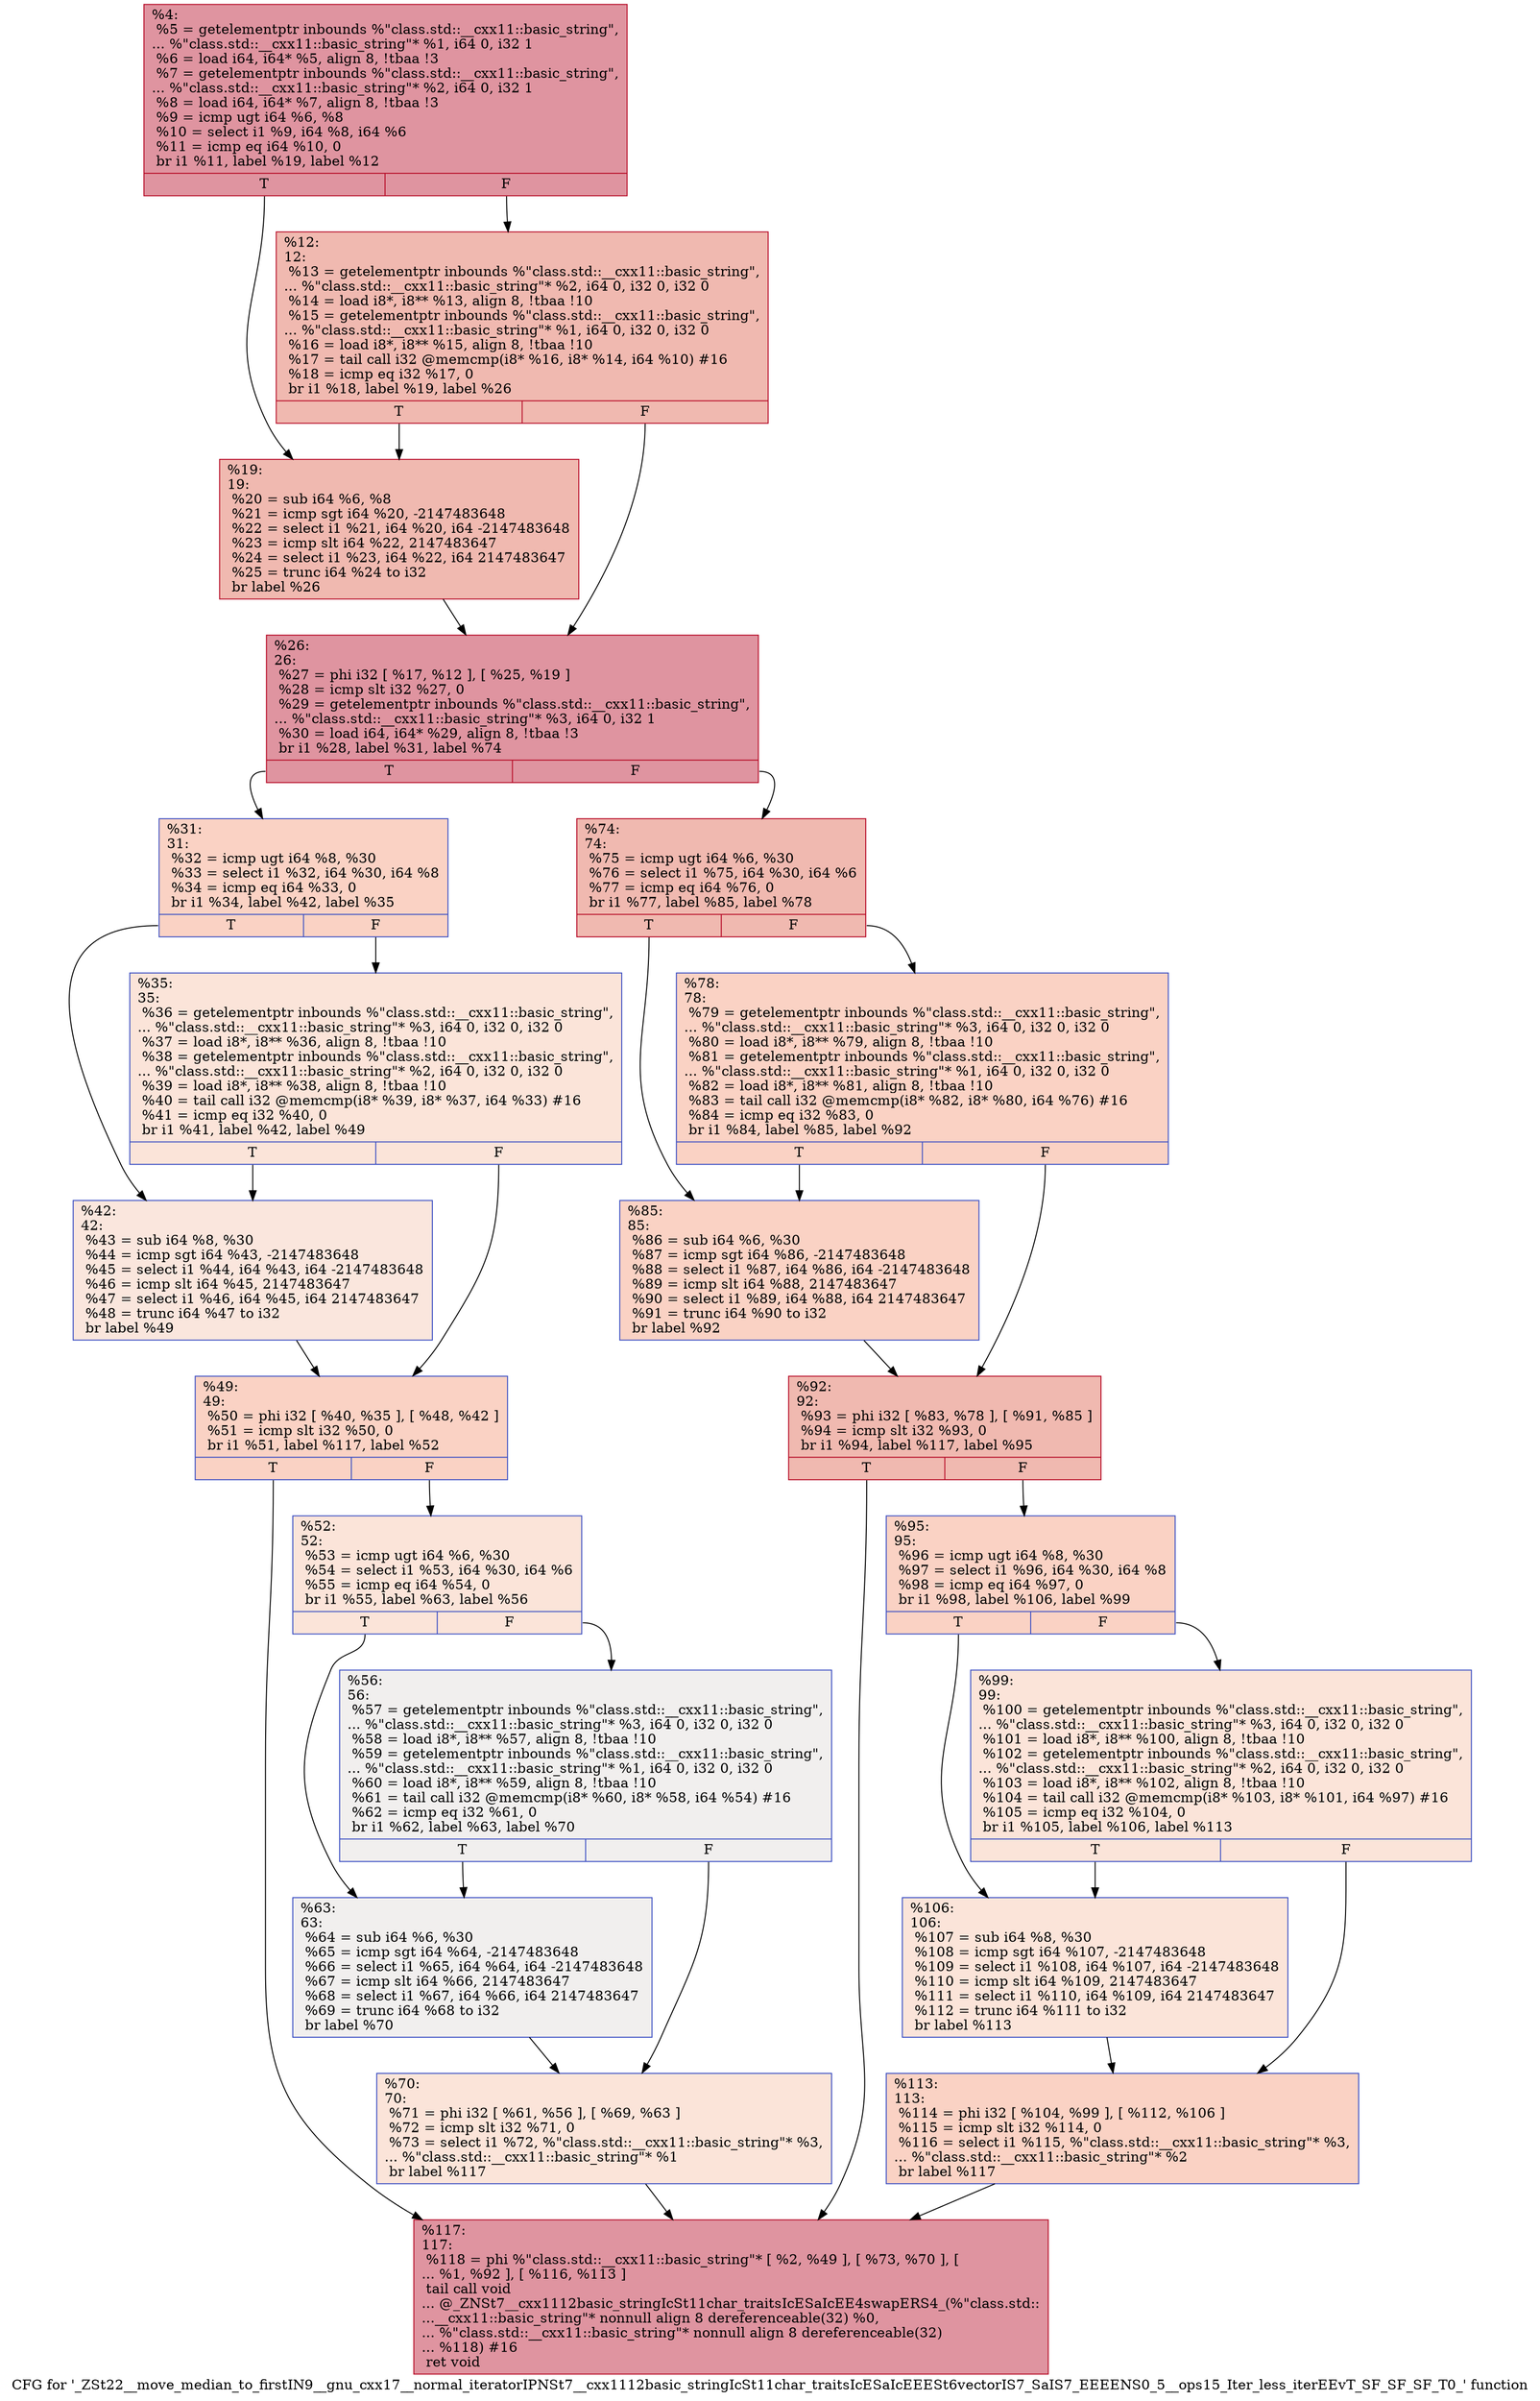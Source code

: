 digraph "CFG for '_ZSt22__move_median_to_firstIN9__gnu_cxx17__normal_iteratorIPNSt7__cxx1112basic_stringIcSt11char_traitsIcESaIcEEESt6vectorIS7_SaIS7_EEEENS0_5__ops15_Iter_less_iterEEvT_SF_SF_SF_T0_' function" {
	label="CFG for '_ZSt22__move_median_to_firstIN9__gnu_cxx17__normal_iteratorIPNSt7__cxx1112basic_stringIcSt11char_traitsIcESaIcEEESt6vectorIS7_SaIS7_EEEENS0_5__ops15_Iter_less_iterEEvT_SF_SF_SF_T0_' function";

	Node0x5599fb415110 [shape=record,color="#b70d28ff", style=filled, fillcolor="#b70d2870",label="{%4:\l  %5 = getelementptr inbounds %\"class.std::__cxx11::basic_string\",\l... %\"class.std::__cxx11::basic_string\"* %1, i64 0, i32 1\l  %6 = load i64, i64* %5, align 8, !tbaa !3\l  %7 = getelementptr inbounds %\"class.std::__cxx11::basic_string\",\l... %\"class.std::__cxx11::basic_string\"* %2, i64 0, i32 1\l  %8 = load i64, i64* %7, align 8, !tbaa !3\l  %9 = icmp ugt i64 %6, %8\l  %10 = select i1 %9, i64 %8, i64 %6\l  %11 = icmp eq i64 %10, 0\l  br i1 %11, label %19, label %12\l|{<s0>T|<s1>F}}"];
	Node0x5599fb415110:s0 -> Node0x5599fb415160;
	Node0x5599fb415110:s1 -> Node0x5599fb415460;
	Node0x5599fb415460 [shape=record,color="#b70d28ff", style=filled, fillcolor="#de614d70",label="{%12:\l12:                                               \l  %13 = getelementptr inbounds %\"class.std::__cxx11::basic_string\",\l... %\"class.std::__cxx11::basic_string\"* %2, i64 0, i32 0, i32 0\l  %14 = load i8*, i8** %13, align 8, !tbaa !10\l  %15 = getelementptr inbounds %\"class.std::__cxx11::basic_string\",\l... %\"class.std::__cxx11::basic_string\"* %1, i64 0, i32 0, i32 0\l  %16 = load i8*, i8** %15, align 8, !tbaa !10\l  %17 = tail call i32 @memcmp(i8* %16, i8* %14, i64 %10) #16\l  %18 = icmp eq i32 %17, 0\l  br i1 %18, label %19, label %26\l|{<s0>T|<s1>F}}"];
	Node0x5599fb415460:s0 -> Node0x5599fb415160;
	Node0x5599fb415460:s1 -> Node0x5599fb415950;
	Node0x5599fb415160 [shape=record,color="#b70d28ff", style=filled, fillcolor="#de614d70",label="{%19:\l19:                                               \l  %20 = sub i64 %6, %8\l  %21 = icmp sgt i64 %20, -2147483648\l  %22 = select i1 %21, i64 %20, i64 -2147483648\l  %23 = icmp slt i64 %22, 2147483647\l  %24 = select i1 %23, i64 %22, i64 2147483647\l  %25 = trunc i64 %24 to i32\l  br label %26\l}"];
	Node0x5599fb415160 -> Node0x5599fb415950;
	Node0x5599fb415950 [shape=record,color="#b70d28ff", style=filled, fillcolor="#b70d2870",label="{%26:\l26:                                               \l  %27 = phi i32 [ %17, %12 ], [ %25, %19 ]\l  %28 = icmp slt i32 %27, 0\l  %29 = getelementptr inbounds %\"class.std::__cxx11::basic_string\",\l... %\"class.std::__cxx11::basic_string\"* %3, i64 0, i32 1\l  %30 = load i64, i64* %29, align 8, !tbaa !3\l  br i1 %28, label %31, label %74\l|{<s0>T|<s1>F}}"];
	Node0x5599fb415950:s0 -> Node0x5599fb415f90;
	Node0x5599fb415950:s1 -> Node0x5599fb415fe0;
	Node0x5599fb415f90 [shape=record,color="#3d50c3ff", style=filled, fillcolor="#f4987a70",label="{%31:\l31:                                               \l  %32 = icmp ugt i64 %8, %30\l  %33 = select i1 %32, i64 %30, i64 %8\l  %34 = icmp eq i64 %33, 0\l  br i1 %34, label %42, label %35\l|{<s0>T|<s1>F}}"];
	Node0x5599fb415f90:s0 -> Node0x5599fb4162b0;
	Node0x5599fb415f90:s1 -> Node0x5599fb416300;
	Node0x5599fb416300 [shape=record,color="#3d50c3ff", style=filled, fillcolor="#f5c1a970",label="{%35:\l35:                                               \l  %36 = getelementptr inbounds %\"class.std::__cxx11::basic_string\",\l... %\"class.std::__cxx11::basic_string\"* %3, i64 0, i32 0, i32 0\l  %37 = load i8*, i8** %36, align 8, !tbaa !10\l  %38 = getelementptr inbounds %\"class.std::__cxx11::basic_string\",\l... %\"class.std::__cxx11::basic_string\"* %2, i64 0, i32 0, i32 0\l  %39 = load i8*, i8** %38, align 8, !tbaa !10\l  %40 = tail call i32 @memcmp(i8* %39, i8* %37, i64 %33) #16\l  %41 = icmp eq i32 %40, 0\l  br i1 %41, label %42, label %49\l|{<s0>T|<s1>F}}"];
	Node0x5599fb416300:s0 -> Node0x5599fb4162b0;
	Node0x5599fb416300:s1 -> Node0x5599fb416880;
	Node0x5599fb4162b0 [shape=record,color="#3d50c3ff", style=filled, fillcolor="#f3c7b170",label="{%42:\l42:                                               \l  %43 = sub i64 %8, %30\l  %44 = icmp sgt i64 %43, -2147483648\l  %45 = select i1 %44, i64 %43, i64 -2147483648\l  %46 = icmp slt i64 %45, 2147483647\l  %47 = select i1 %46, i64 %45, i64 2147483647\l  %48 = trunc i64 %47 to i32\l  br label %49\l}"];
	Node0x5599fb4162b0 -> Node0x5599fb416880;
	Node0x5599fb416880 [shape=record,color="#3d50c3ff", style=filled, fillcolor="#f4987a70",label="{%49:\l49:                                               \l  %50 = phi i32 [ %40, %35 ], [ %48, %42 ]\l  %51 = icmp slt i32 %50, 0\l  br i1 %51, label %117, label %52\l|{<s0>T|<s1>F}}"];
	Node0x5599fb416880:s0 -> Node0x5599fb416e50;
	Node0x5599fb416880:s1 -> Node0x5599fb416ea0;
	Node0x5599fb416ea0 [shape=record,color="#3d50c3ff", style=filled, fillcolor="#f5c1a970",label="{%52:\l52:                                               \l  %53 = icmp ugt i64 %6, %30\l  %54 = select i1 %53, i64 %30, i64 %6\l  %55 = icmp eq i64 %54, 0\l  br i1 %55, label %63, label %56\l|{<s0>T|<s1>F}}"];
	Node0x5599fb416ea0:s0 -> Node0x5599fb417170;
	Node0x5599fb416ea0:s1 -> Node0x5599fb4171c0;
	Node0x5599fb4171c0 [shape=record,color="#3d50c3ff", style=filled, fillcolor="#e0dbd870",label="{%56:\l56:                                               \l  %57 = getelementptr inbounds %\"class.std::__cxx11::basic_string\",\l... %\"class.std::__cxx11::basic_string\"* %3, i64 0, i32 0, i32 0\l  %58 = load i8*, i8** %57, align 8, !tbaa !10\l  %59 = getelementptr inbounds %\"class.std::__cxx11::basic_string\",\l... %\"class.std::__cxx11::basic_string\"* %1, i64 0, i32 0, i32 0\l  %60 = load i8*, i8** %59, align 8, !tbaa !10\l  %61 = tail call i32 @memcmp(i8* %60, i8* %58, i64 %54) #16\l  %62 = icmp eq i32 %61, 0\l  br i1 %62, label %63, label %70\l|{<s0>T|<s1>F}}"];
	Node0x5599fb4171c0:s0 -> Node0x5599fb417170;
	Node0x5599fb4171c0:s1 -> Node0x5599fb417740;
	Node0x5599fb417170 [shape=record,color="#3d50c3ff", style=filled, fillcolor="#e0dbd870",label="{%63:\l63:                                               \l  %64 = sub i64 %6, %30\l  %65 = icmp sgt i64 %64, -2147483648\l  %66 = select i1 %65, i64 %64, i64 -2147483648\l  %67 = icmp slt i64 %66, 2147483647\l  %68 = select i1 %67, i64 %66, i64 2147483647\l  %69 = trunc i64 %68 to i32\l  br label %70\l}"];
	Node0x5599fb417170 -> Node0x5599fb417740;
	Node0x5599fb417740 [shape=record,color="#3d50c3ff", style=filled, fillcolor="#f5c1a970",label="{%70:\l70:                                               \l  %71 = phi i32 [ %61, %56 ], [ %69, %63 ]\l  %72 = icmp slt i32 %71, 0\l  %73 = select i1 %72, %\"class.std::__cxx11::basic_string\"* %3,\l... %\"class.std::__cxx11::basic_string\"* %1\l  br label %117\l}"];
	Node0x5599fb417740 -> Node0x5599fb416e50;
	Node0x5599fb415fe0 [shape=record,color="#b70d28ff", style=filled, fillcolor="#de614d70",label="{%74:\l74:                                               \l  %75 = icmp ugt i64 %6, %30\l  %76 = select i1 %75, i64 %30, i64 %6\l  %77 = icmp eq i64 %76, 0\l  br i1 %77, label %85, label %78\l|{<s0>T|<s1>F}}"];
	Node0x5599fb415fe0:s0 -> Node0x5599fb418060;
	Node0x5599fb415fe0:s1 -> Node0x5599fb4180b0;
	Node0x5599fb4180b0 [shape=record,color="#3d50c3ff", style=filled, fillcolor="#f4987a70",label="{%78:\l78:                                               \l  %79 = getelementptr inbounds %\"class.std::__cxx11::basic_string\",\l... %\"class.std::__cxx11::basic_string\"* %3, i64 0, i32 0, i32 0\l  %80 = load i8*, i8** %79, align 8, !tbaa !10\l  %81 = getelementptr inbounds %\"class.std::__cxx11::basic_string\",\l... %\"class.std::__cxx11::basic_string\"* %1, i64 0, i32 0, i32 0\l  %82 = load i8*, i8** %81, align 8, !tbaa !10\l  %83 = tail call i32 @memcmp(i8* %82, i8* %80, i64 %76) #16\l  %84 = icmp eq i32 %83, 0\l  br i1 %84, label %85, label %92\l|{<s0>T|<s1>F}}"];
	Node0x5599fb4180b0:s0 -> Node0x5599fb418060;
	Node0x5599fb4180b0:s1 -> Node0x5599fb418630;
	Node0x5599fb418060 [shape=record,color="#3d50c3ff", style=filled, fillcolor="#f4987a70",label="{%85:\l85:                                               \l  %86 = sub i64 %6, %30\l  %87 = icmp sgt i64 %86, -2147483648\l  %88 = select i1 %87, i64 %86, i64 -2147483648\l  %89 = icmp slt i64 %88, 2147483647\l  %90 = select i1 %89, i64 %88, i64 2147483647\l  %91 = trunc i64 %90 to i32\l  br label %92\l}"];
	Node0x5599fb418060 -> Node0x5599fb418630;
	Node0x5599fb418630 [shape=record,color="#b70d28ff", style=filled, fillcolor="#de614d70",label="{%92:\l92:                                               \l  %93 = phi i32 [ %83, %78 ], [ %91, %85 ]\l  %94 = icmp slt i32 %93, 0\l  br i1 %94, label %117, label %95\l|{<s0>T|<s1>F}}"];
	Node0x5599fb418630:s0 -> Node0x5599fb416e50;
	Node0x5599fb418630:s1 -> Node0x5599fb418c60;
	Node0x5599fb418c60 [shape=record,color="#3d50c3ff", style=filled, fillcolor="#f4987a70",label="{%95:\l95:                                               \l  %96 = icmp ugt i64 %8, %30\l  %97 = select i1 %96, i64 %30, i64 %8\l  %98 = icmp eq i64 %97, 0\l  br i1 %98, label %106, label %99\l|{<s0>T|<s1>F}}"];
	Node0x5599fb418c60:s0 -> Node0x5599fb418f30;
	Node0x5599fb418c60:s1 -> Node0x5599fb418f80;
	Node0x5599fb418f80 [shape=record,color="#3d50c3ff", style=filled, fillcolor="#f5c1a970",label="{%99:\l99:                                               \l  %100 = getelementptr inbounds %\"class.std::__cxx11::basic_string\",\l... %\"class.std::__cxx11::basic_string\"* %3, i64 0, i32 0, i32 0\l  %101 = load i8*, i8** %100, align 8, !tbaa !10\l  %102 = getelementptr inbounds %\"class.std::__cxx11::basic_string\",\l... %\"class.std::__cxx11::basic_string\"* %2, i64 0, i32 0, i32 0\l  %103 = load i8*, i8** %102, align 8, !tbaa !10\l  %104 = tail call i32 @memcmp(i8* %103, i8* %101, i64 %97) #16\l  %105 = icmp eq i32 %104, 0\l  br i1 %105, label %106, label %113\l|{<s0>T|<s1>F}}"];
	Node0x5599fb418f80:s0 -> Node0x5599fb418f30;
	Node0x5599fb418f80:s1 -> Node0x5599fb419500;
	Node0x5599fb418f30 [shape=record,color="#3d50c3ff", style=filled, fillcolor="#f5c1a970",label="{%106:\l106:                                              \l  %107 = sub i64 %8, %30\l  %108 = icmp sgt i64 %107, -2147483648\l  %109 = select i1 %108, i64 %107, i64 -2147483648\l  %110 = icmp slt i64 %109, 2147483647\l  %111 = select i1 %110, i64 %109, i64 2147483647\l  %112 = trunc i64 %111 to i32\l  br label %113\l}"];
	Node0x5599fb418f30 -> Node0x5599fb419500;
	Node0x5599fb419500 [shape=record,color="#3d50c3ff", style=filled, fillcolor="#f4987a70",label="{%113:\l113:                                              \l  %114 = phi i32 [ %104, %99 ], [ %112, %106 ]\l  %115 = icmp slt i32 %114, 0\l  %116 = select i1 %115, %\"class.std::__cxx11::basic_string\"* %3,\l... %\"class.std::__cxx11::basic_string\"* %2\l  br label %117\l}"];
	Node0x5599fb419500 -> Node0x5599fb416e50;
	Node0x5599fb416e50 [shape=record,color="#b70d28ff", style=filled, fillcolor="#b70d2870",label="{%117:\l117:                                              \l  %118 = phi %\"class.std::__cxx11::basic_string\"* [ %2, %49 ], [ %73, %70 ], [\l... %1, %92 ], [ %116, %113 ]\l  tail call void\l... @_ZNSt7__cxx1112basic_stringIcSt11char_traitsIcESaIcEE4swapERS4_(%\"class.std::\l...__cxx11::basic_string\"* nonnull align 8 dereferenceable(32) %0,\l... %\"class.std::__cxx11::basic_string\"* nonnull align 8 dereferenceable(32)\l... %118) #16\l  ret void\l}"];
}
